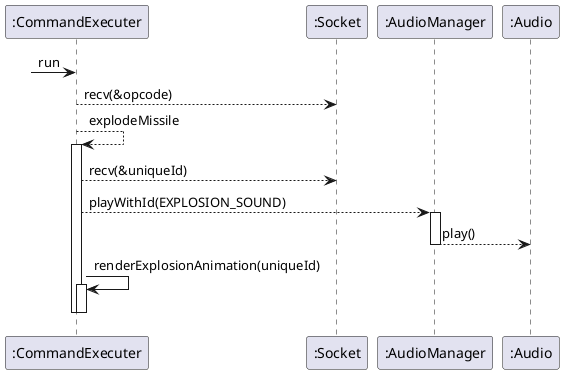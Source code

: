@startuml
?-> ":CommandExecuter": run
":CommandExecuter" --> ":Socket": recv(&opcode)
":CommandExecuter" --> ":CommandExecuter": explodeMissile
activate ":CommandExecuter"
":CommandExecuter" --> ":Socket": recv(&uniqueId)
":CommandExecuter" --> ":AudioManager": playWithId(EXPLOSION_SOUND)
activate ":AudioManager"
":AudioManager" --> ":Audio": play()
deactivate ":AudioManager"
":CommandExecuter" -> ":CommandExecuter": renderExplosionAnimation(uniqueId) 
activate ":CommandExecuter"
deactivate ":CommandExecuter"
deactivate ":CommandExecuter"
@enduml